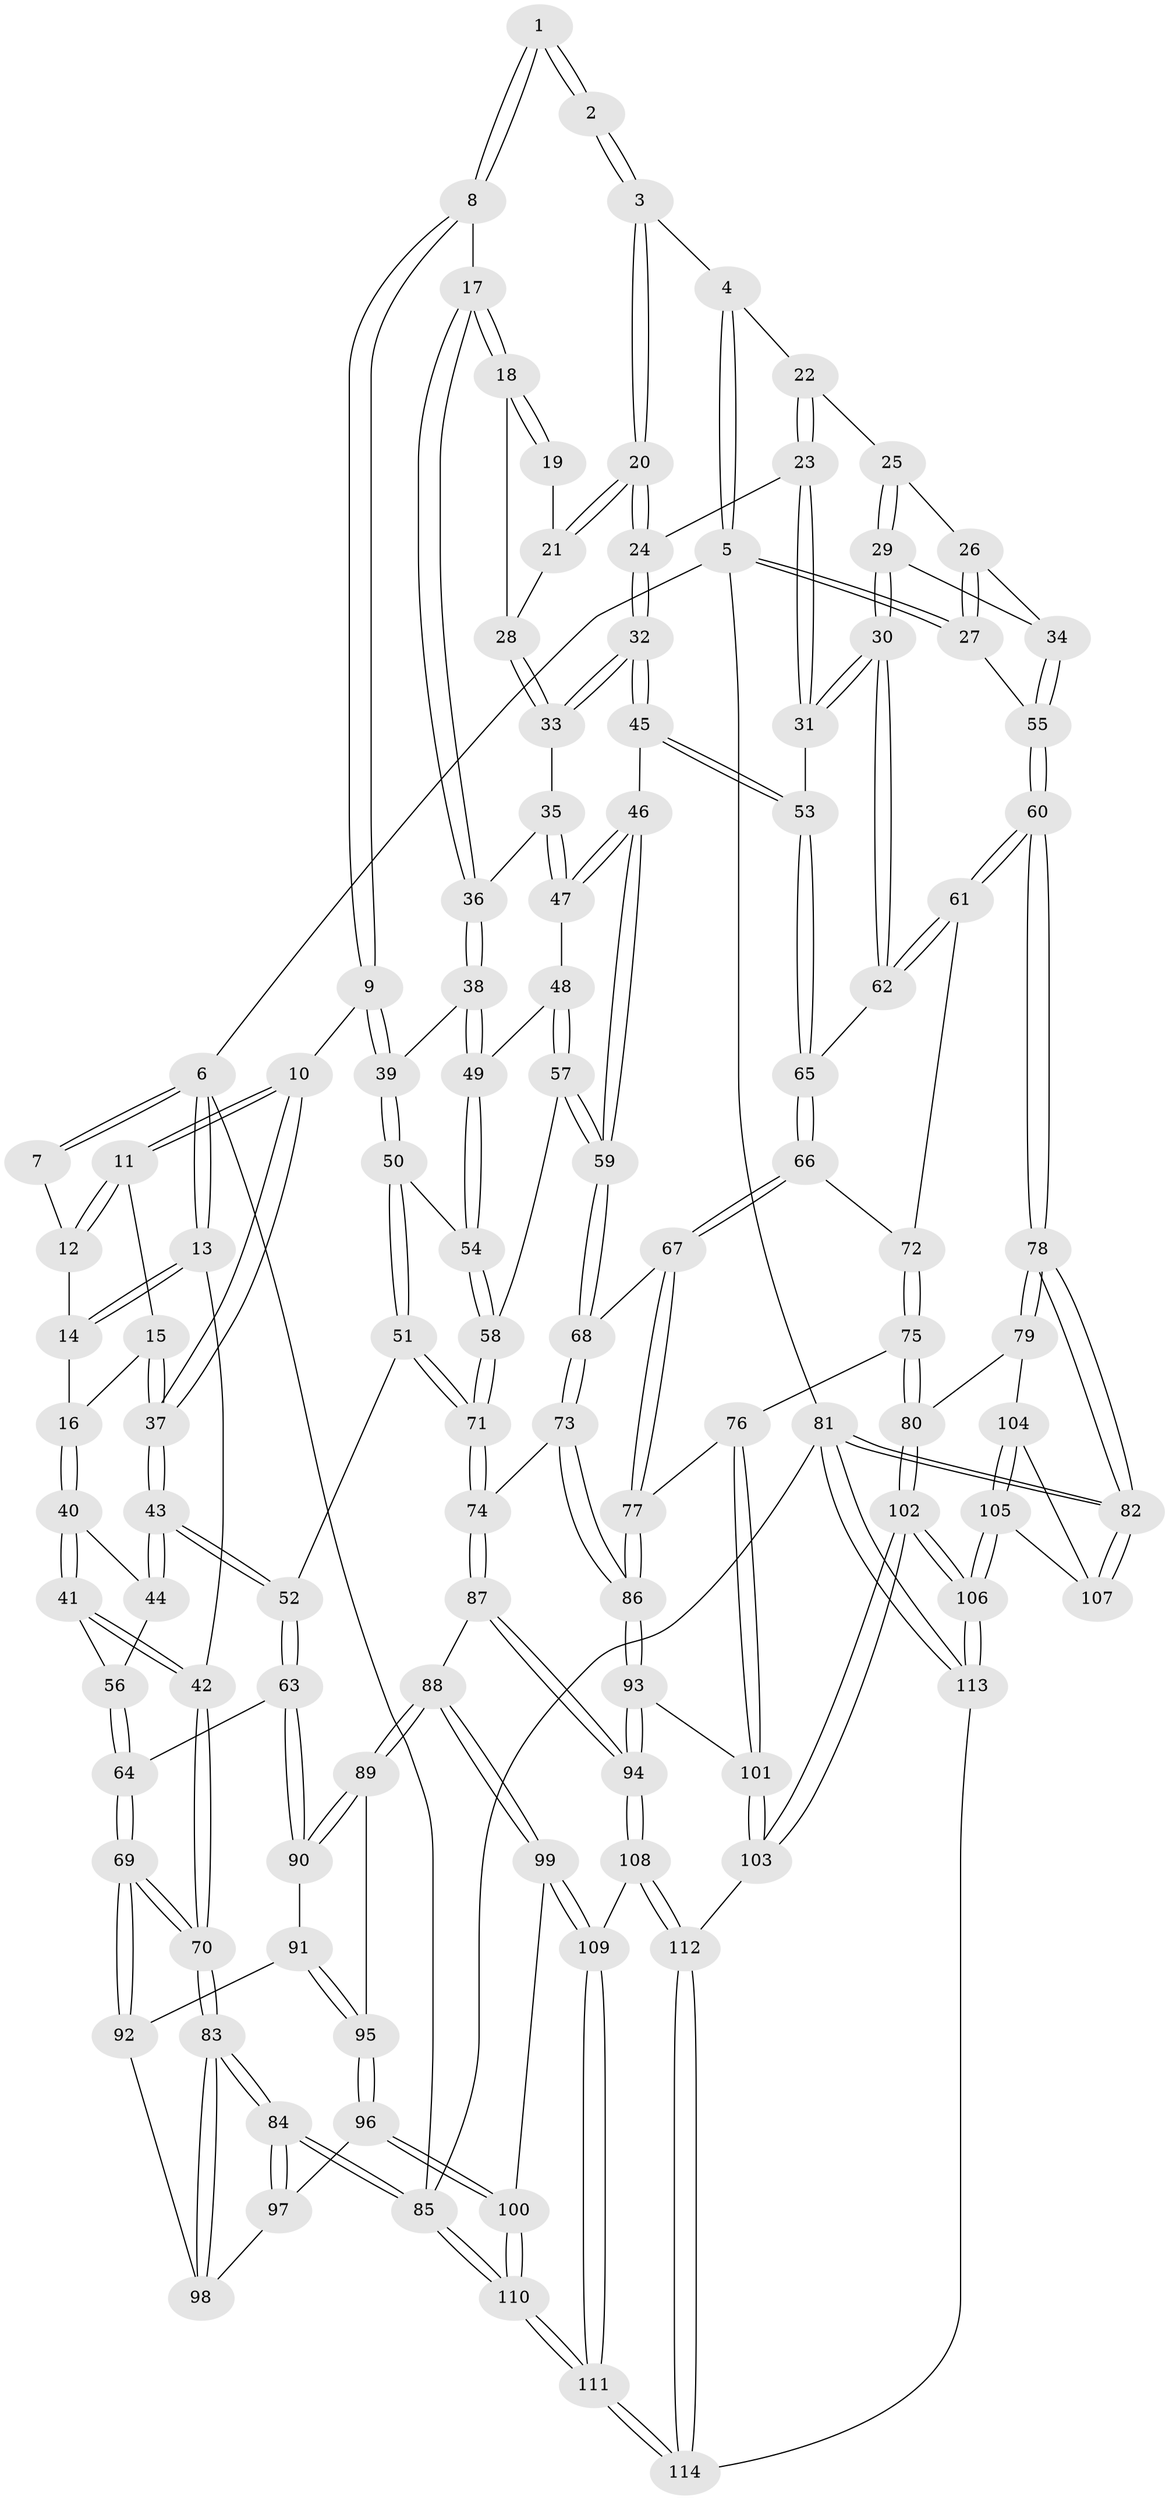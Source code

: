 // Generated by graph-tools (version 1.1) at 2025/00/03/09/25 05:00:25]
// undirected, 114 vertices, 282 edges
graph export_dot {
graph [start="1"]
  node [color=gray90,style=filled];
  1 [pos="+0.3571866758999257+0"];
  2 [pos="+0.695477597277871+0"];
  3 [pos="+0.755586009506061+0"];
  4 [pos="+0.7880813813171179+0"];
  5 [pos="+1+0"];
  6 [pos="+0+0"];
  7 [pos="+0.24044436778935846+0"];
  8 [pos="+0.4037150008894494+0.12542980545113636"];
  9 [pos="+0.3380234262494934+0.18533781004737876"];
  10 [pos="+0.26519739405769405+0.18834034623788545"];
  11 [pos="+0.23421897412547057+0.14430567705686725"];
  12 [pos="+0.2066088816808923+0"];
  13 [pos="+0+0.12867704767767496"];
  14 [pos="+0.08913565640451596+0.06164600492793735"];
  15 [pos="+0.12077023367656602+0.16821901211348425"];
  16 [pos="+0.09222183753639385+0.1719266137049311"];
  17 [pos="+0.477575702374044+0.1590904552844896"];
  18 [pos="+0.4938757252205617+0.15076010024386333"];
  19 [pos="+0.6438677294453459+0"];
  20 [pos="+0.6830846473615486+0.1796230131965096"];
  21 [pos="+0.5908980708533133+0.16087072912189002"];
  22 [pos="+0.8495880671342451+0.04620212391641935"];
  23 [pos="+0.7965538359576703+0.21443169089198236"];
  24 [pos="+0.6917060911964091+0.21940220977532396"];
  25 [pos="+0.9058160722487183+0.1234424874601227"];
  26 [pos="+1+0.1658495254037376"];
  27 [pos="+1+0.1451486992015653"];
  28 [pos="+0.5798770970862533+0.16942035700804117"];
  29 [pos="+0.9107771649189175+0.28366515531778247"];
  30 [pos="+0.8896933015078679+0.3031373944679203"];
  31 [pos="+0.8145127078579993+0.24349189634682034"];
  32 [pos="+0.677336777892868+0.24546211250188782"];
  33 [pos="+0.5865410594607238+0.22163486329474089"];
  34 [pos="+0.9396304282536362+0.2758357757925857"];
  35 [pos="+0.5620083726415313+0.241597232595314"];
  36 [pos="+0.4859879943838976+0.2182269588417481"];
  37 [pos="+0.23107953106746773+0.26169295652827257"];
  38 [pos="+0.47464873759613474+0.24423385359984273"];
  39 [pos="+0.3684075470185789+0.2451171168774742"];
  40 [pos="+0.07609198484371288+0.1960916253150536"];
  41 [pos="+0+0.24620558972642623"];
  42 [pos="+0+0.27733822350701803"];
  43 [pos="+0.21986157080564497+0.2894721252532222"];
  44 [pos="+0.18160905553291615+0.28817064010066756"];
  45 [pos="+0.6754580035407742+0.28484213994996765"];
  46 [pos="+0.6155487657698849+0.3237666042719508"];
  47 [pos="+0.5633402117042658+0.25530786443973413"];
  48 [pos="+0.5150850143968838+0.3183007264550705"];
  49 [pos="+0.47500092534008725+0.27620443738863415"];
  50 [pos="+0.3706417290515097+0.33413011994783176"];
  51 [pos="+0.3051496959676841+0.43034706128744793"];
  52 [pos="+0.3020263818379704+0.4304469794780485"];
  53 [pos="+0.722301004293727+0.328036856058804"];
  54 [pos="+0.4121770483594227+0.321450528754723"];
  55 [pos="+1+0.3036806754130832"];
  56 [pos="+0.11910223266284965+0.32839704552789445"];
  57 [pos="+0.5429208177459447+0.3859444900093688"];
  58 [pos="+0.5349254368009183+0.38835919722479756"];
  59 [pos="+0.5677280301945424+0.392891944742622"];
  60 [pos="+1+0.45144062915482847"];
  61 [pos="+0.9079398208806968+0.4049442532909947"];
  62 [pos="+0.8886182381392622+0.30943407337230955"];
  63 [pos="+0.25348273689869744+0.468106212401349"];
  64 [pos="+0.09938151311559955+0.398301306862521"];
  65 [pos="+0.7368118798744911+0.3553605748239053"];
  66 [pos="+0.7363531797817524+0.3621531120801697"];
  67 [pos="+0.6805853734360493+0.4761739585154945"];
  68 [pos="+0.5726794553559433+0.39990656486996456"];
  69 [pos="+0+0.4837248966059765"];
  70 [pos="+0+0.4726427459895761"];
  71 [pos="+0.3793182883872683+0.4694343424093501"];
  72 [pos="+0.8754945525256856+0.44833860387189567"];
  73 [pos="+0.5049191145161943+0.5773942485210479"];
  74 [pos="+0.41297544896960403+0.5235432410345725"];
  75 [pos="+0.8249890475421966+0.5759110849367841"];
  76 [pos="+0.8243768283355695+0.575989690358021"];
  77 [pos="+0.6899474275920253+0.5003920023680479"];
  78 [pos="+1+0.6260810590408734"];
  79 [pos="+0.9217075811049129+0.6320680558784009"];
  80 [pos="+0.9101489240771181+0.6271172848692879"];
  81 [pos="+1+1"];
  82 [pos="+1+1"];
  83 [pos="+0+0.7795834301510842"];
  84 [pos="+0+1"];
  85 [pos="+0+1"];
  86 [pos="+0.5419022088388529+0.6206575548792913"];
  87 [pos="+0.3418361151218988+0.67500925314024"];
  88 [pos="+0.2583891899232015+0.6740290283820328"];
  89 [pos="+0.24248775923421922+0.6240985369620325"];
  90 [pos="+0.22895560606307494+0.5102002576856713"];
  91 [pos="+0.041385480272942865+0.5589811219832039"];
  92 [pos="+0.02615129130432179+0.5551525237356629"];
  93 [pos="+0.5459859131335+0.7039037030189625"];
  94 [pos="+0.472968681504131+0.766136065208342"];
  95 [pos="+0.09291917100367396+0.6277789671337225"];
  96 [pos="+0.12561327171308528+0.7172835455537053"];
  97 [pos="+0.06352904229600138+0.7354191472785999"];
  98 [pos="+0.036200123105685655+0.6860184754265003"];
  99 [pos="+0.23334133661743237+0.7110315064580717"];
  100 [pos="+0.14789098762919645+0.7268810919488463"];
  101 [pos="+0.6882987154033604+0.746707870482138"];
  102 [pos="+0.7537561338687523+0.8848774112197042"];
  103 [pos="+0.746432186013128+0.8712179658779987"];
  104 [pos="+0.9200990571397504+0.6542886735976484"];
  105 [pos="+0.826078188367609+0.8610836528044784"];
  106 [pos="+0.7568023147481534+0.8927717505587319"];
  107 [pos="+0.932528291062424+0.8328568874194211"];
  108 [pos="+0.4548117268292798+0.827853690739629"];
  109 [pos="+0.2581270413263845+0.798526083917451"];
  110 [pos="+0.05757598874489444+1"];
  111 [pos="+0.10466427232796918+1"];
  112 [pos="+0.4549151346853438+0.8305169898009074"];
  113 [pos="+0.7222146087538034+1"];
  114 [pos="+0.45055741242101033+1"];
  1 -- 2;
  1 -- 2;
  1 -- 8;
  1 -- 8;
  2 -- 3;
  2 -- 3;
  3 -- 4;
  3 -- 20;
  3 -- 20;
  4 -- 5;
  4 -- 5;
  4 -- 22;
  5 -- 6;
  5 -- 27;
  5 -- 27;
  5 -- 81;
  6 -- 7;
  6 -- 7;
  6 -- 13;
  6 -- 13;
  6 -- 85;
  7 -- 12;
  8 -- 9;
  8 -- 9;
  8 -- 17;
  9 -- 10;
  9 -- 39;
  9 -- 39;
  10 -- 11;
  10 -- 11;
  10 -- 37;
  10 -- 37;
  11 -- 12;
  11 -- 12;
  11 -- 15;
  12 -- 14;
  13 -- 14;
  13 -- 14;
  13 -- 42;
  14 -- 16;
  15 -- 16;
  15 -- 37;
  15 -- 37;
  16 -- 40;
  16 -- 40;
  17 -- 18;
  17 -- 18;
  17 -- 36;
  17 -- 36;
  18 -- 19;
  18 -- 19;
  18 -- 28;
  19 -- 21;
  20 -- 21;
  20 -- 21;
  20 -- 24;
  20 -- 24;
  21 -- 28;
  22 -- 23;
  22 -- 23;
  22 -- 25;
  23 -- 24;
  23 -- 31;
  23 -- 31;
  24 -- 32;
  24 -- 32;
  25 -- 26;
  25 -- 29;
  25 -- 29;
  26 -- 27;
  26 -- 27;
  26 -- 34;
  27 -- 55;
  28 -- 33;
  28 -- 33;
  29 -- 30;
  29 -- 30;
  29 -- 34;
  30 -- 31;
  30 -- 31;
  30 -- 62;
  30 -- 62;
  31 -- 53;
  32 -- 33;
  32 -- 33;
  32 -- 45;
  32 -- 45;
  33 -- 35;
  34 -- 55;
  34 -- 55;
  35 -- 36;
  35 -- 47;
  35 -- 47;
  36 -- 38;
  36 -- 38;
  37 -- 43;
  37 -- 43;
  38 -- 39;
  38 -- 49;
  38 -- 49;
  39 -- 50;
  39 -- 50;
  40 -- 41;
  40 -- 41;
  40 -- 44;
  41 -- 42;
  41 -- 42;
  41 -- 56;
  42 -- 70;
  42 -- 70;
  43 -- 44;
  43 -- 44;
  43 -- 52;
  43 -- 52;
  44 -- 56;
  45 -- 46;
  45 -- 53;
  45 -- 53;
  46 -- 47;
  46 -- 47;
  46 -- 59;
  46 -- 59;
  47 -- 48;
  48 -- 49;
  48 -- 57;
  48 -- 57;
  49 -- 54;
  49 -- 54;
  50 -- 51;
  50 -- 51;
  50 -- 54;
  51 -- 52;
  51 -- 71;
  51 -- 71;
  52 -- 63;
  52 -- 63;
  53 -- 65;
  53 -- 65;
  54 -- 58;
  54 -- 58;
  55 -- 60;
  55 -- 60;
  56 -- 64;
  56 -- 64;
  57 -- 58;
  57 -- 59;
  57 -- 59;
  58 -- 71;
  58 -- 71;
  59 -- 68;
  59 -- 68;
  60 -- 61;
  60 -- 61;
  60 -- 78;
  60 -- 78;
  61 -- 62;
  61 -- 62;
  61 -- 72;
  62 -- 65;
  63 -- 64;
  63 -- 90;
  63 -- 90;
  64 -- 69;
  64 -- 69;
  65 -- 66;
  65 -- 66;
  66 -- 67;
  66 -- 67;
  66 -- 72;
  67 -- 68;
  67 -- 77;
  67 -- 77;
  68 -- 73;
  68 -- 73;
  69 -- 70;
  69 -- 70;
  69 -- 92;
  69 -- 92;
  70 -- 83;
  70 -- 83;
  71 -- 74;
  71 -- 74;
  72 -- 75;
  72 -- 75;
  73 -- 74;
  73 -- 86;
  73 -- 86;
  74 -- 87;
  74 -- 87;
  75 -- 76;
  75 -- 80;
  75 -- 80;
  76 -- 77;
  76 -- 101;
  76 -- 101;
  77 -- 86;
  77 -- 86;
  78 -- 79;
  78 -- 79;
  78 -- 82;
  78 -- 82;
  79 -- 80;
  79 -- 104;
  80 -- 102;
  80 -- 102;
  81 -- 82;
  81 -- 82;
  81 -- 113;
  81 -- 113;
  81 -- 85;
  82 -- 107;
  82 -- 107;
  83 -- 84;
  83 -- 84;
  83 -- 98;
  83 -- 98;
  84 -- 85;
  84 -- 85;
  84 -- 97;
  84 -- 97;
  85 -- 110;
  85 -- 110;
  86 -- 93;
  86 -- 93;
  87 -- 88;
  87 -- 94;
  87 -- 94;
  88 -- 89;
  88 -- 89;
  88 -- 99;
  88 -- 99;
  89 -- 90;
  89 -- 90;
  89 -- 95;
  90 -- 91;
  91 -- 92;
  91 -- 95;
  91 -- 95;
  92 -- 98;
  93 -- 94;
  93 -- 94;
  93 -- 101;
  94 -- 108;
  94 -- 108;
  95 -- 96;
  95 -- 96;
  96 -- 97;
  96 -- 100;
  96 -- 100;
  97 -- 98;
  99 -- 100;
  99 -- 109;
  99 -- 109;
  100 -- 110;
  100 -- 110;
  101 -- 103;
  101 -- 103;
  102 -- 103;
  102 -- 103;
  102 -- 106;
  102 -- 106;
  103 -- 112;
  104 -- 105;
  104 -- 105;
  104 -- 107;
  105 -- 106;
  105 -- 106;
  105 -- 107;
  106 -- 113;
  106 -- 113;
  108 -- 109;
  108 -- 112;
  108 -- 112;
  109 -- 111;
  109 -- 111;
  110 -- 111;
  110 -- 111;
  111 -- 114;
  111 -- 114;
  112 -- 114;
  112 -- 114;
  113 -- 114;
}
